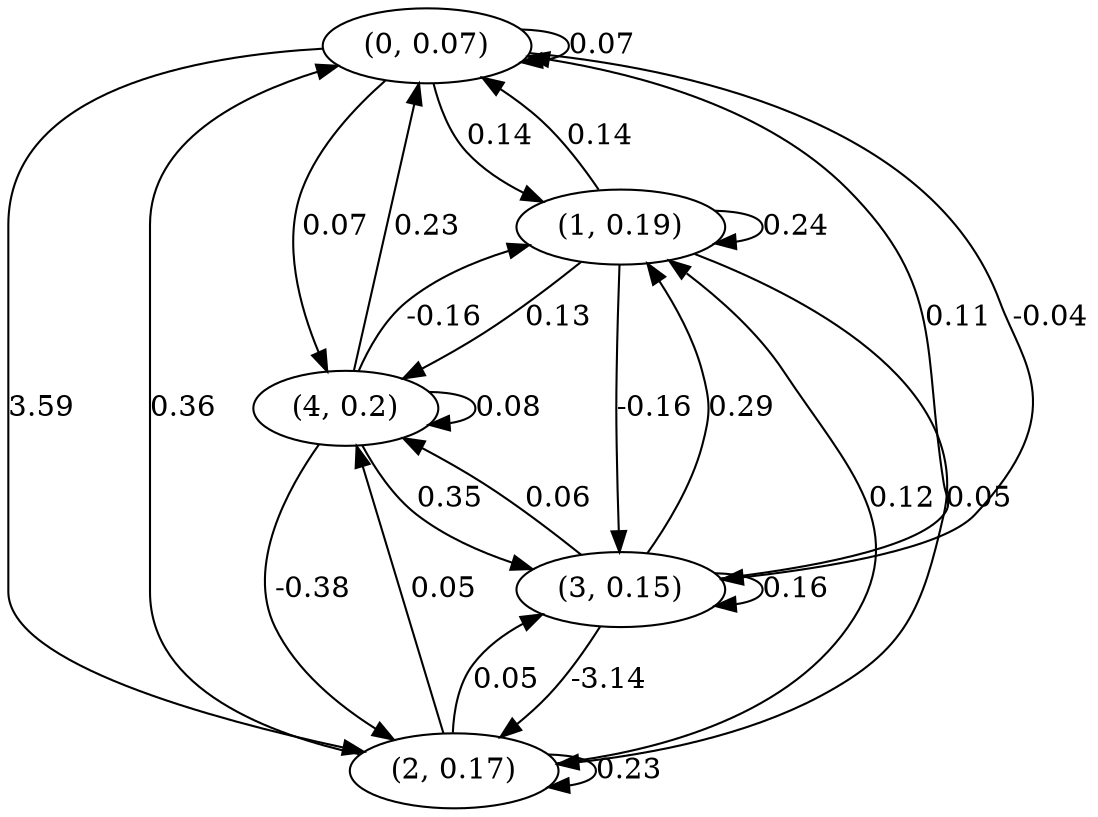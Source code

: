digraph {
    0 [ label = "(0, 0.07)" ]
    1 [ label = "(1, 0.19)" ]
    2 [ label = "(2, 0.17)" ]
    3 [ label = "(3, 0.15)" ]
    4 [ label = "(4, 0.2)" ]
    0 -> 0 [ label = "0.07" ]
    1 -> 1 [ label = "0.24" ]
    2 -> 2 [ label = "0.23" ]
    3 -> 3 [ label = "0.16" ]
    4 -> 4 [ label = "0.08" ]
    1 -> 0 [ label = "0.14" ]
    2 -> 0 [ label = "0.36" ]
    3 -> 0 [ label = "0.11" ]
    4 -> 0 [ label = "0.23" ]
    0 -> 1 [ label = "0.14" ]
    2 -> 1 [ label = "0.12" ]
    3 -> 1 [ label = "0.29" ]
    4 -> 1 [ label = "-0.16" ]
    0 -> 2 [ label = "3.59" ]
    1 -> 2 [ label = "0.05" ]
    3 -> 2 [ label = "-3.14" ]
    4 -> 2 [ label = "-0.38" ]
    0 -> 3 [ label = "-0.04" ]
    1 -> 3 [ label = "-0.16" ]
    2 -> 3 [ label = "0.05" ]
    4 -> 3 [ label = "0.35" ]
    0 -> 4 [ label = "0.07" ]
    1 -> 4 [ label = "0.13" ]
    2 -> 4 [ label = "0.05" ]
    3 -> 4 [ label = "0.06" ]
}

